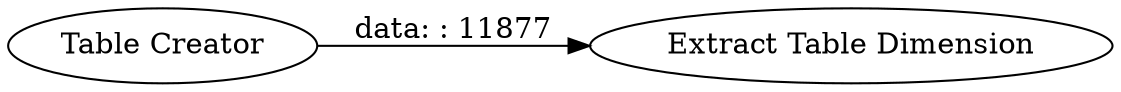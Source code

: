 digraph {
	"-3917083427522335934_2" [label="Extract Table Dimension"]
	"-3917083427522335934_1" [label="Table Creator"]
	"-3917083427522335934_1" -> "-3917083427522335934_2" [label="data: : 11877"]
	rankdir=LR
}
